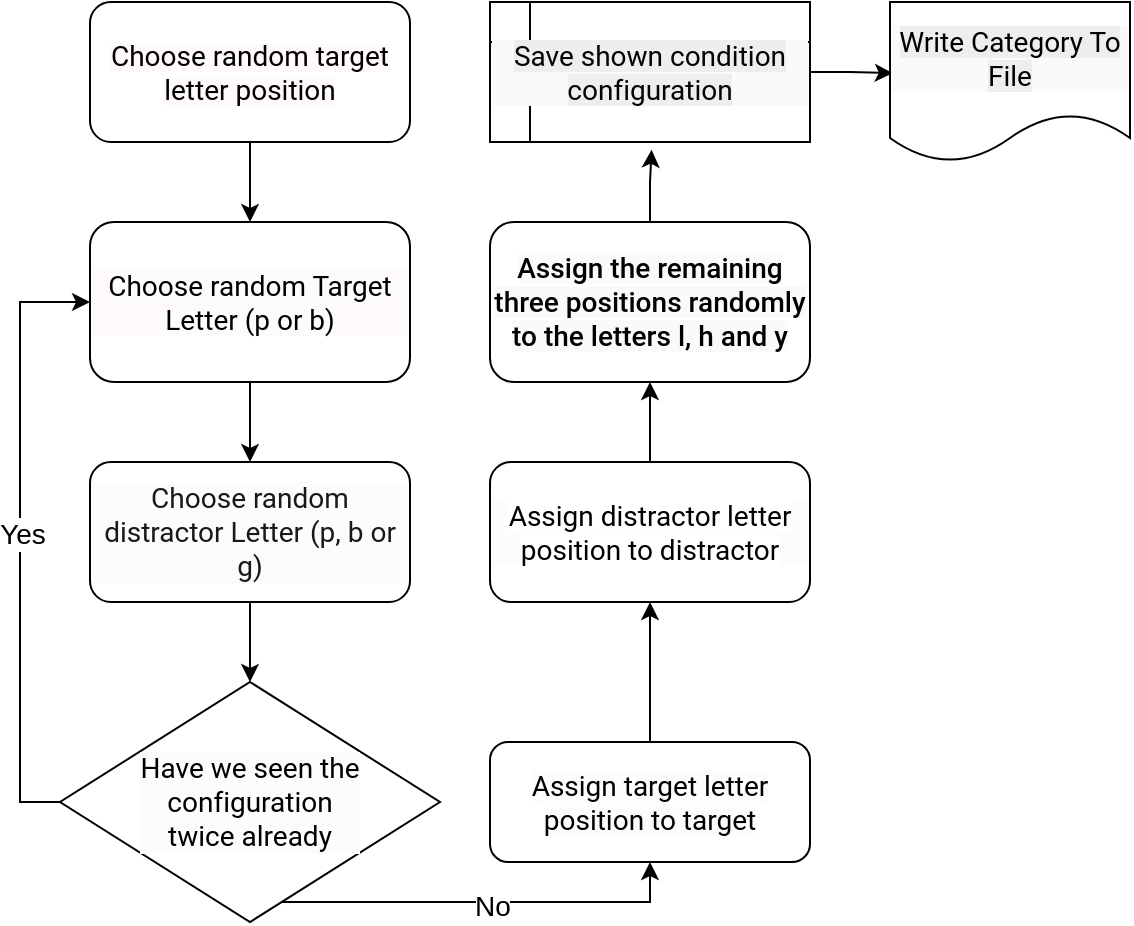 <mxfile version="20.2.2" type="device"><diagram id="C5RBs43oDa-KdzZeNtuy" name="Page-1"><mxGraphModel dx="1178" dy="609" grid="1" gridSize="10" guides="1" tooltips="1" connect="1" arrows="1" fold="1" page="1" pageScale="1" pageWidth="827" pageHeight="1169" math="0" shadow="0"><root><mxCell id="WIyWlLk6GJQsqaUBKTNV-0"/><mxCell id="WIyWlLk6GJQsqaUBKTNV-1" parent="WIyWlLk6GJQsqaUBKTNV-0"/><mxCell id="Xlbg9rV1KXzF6yNpom0w-10" style="edgeStyle=orthogonalEdgeStyle;rounded=0;orthogonalLoop=1;jettySize=auto;html=1;fontSize=14;fontColor=#000000;" edge="1" parent="WIyWlLk6GJQsqaUBKTNV-1" source="WIyWlLk6GJQsqaUBKTNV-3" target="Xlbg9rV1KXzF6yNpom0w-0"><mxGeometry relative="1" as="geometry"/></mxCell><mxCell id="WIyWlLk6GJQsqaUBKTNV-3" value="&lt;span style=&quot;font-family: Roboto, serif; font-variant-ligatures: none; background-color: rgb(255, 250, 250);&quot;&gt;&lt;font style=&quot;font-size: 14px;&quot;&gt;Choose random target letter position  &lt;/font&gt;&lt;/span&gt;" style="rounded=1;whiteSpace=wrap;html=1;fontSize=12;glass=0;strokeWidth=1;shadow=0;" parent="WIyWlLk6GJQsqaUBKTNV-1" vertex="1"><mxGeometry x="160" y="100" width="160" height="70" as="geometry"/></mxCell><mxCell id="Xlbg9rV1KXzF6yNpom0w-11" style="edgeStyle=orthogonalEdgeStyle;rounded=0;orthogonalLoop=1;jettySize=auto;html=1;entryX=0.5;entryY=0;entryDx=0;entryDy=0;fontSize=14;fontColor=#000000;" edge="1" parent="WIyWlLk6GJQsqaUBKTNV-1" source="Xlbg9rV1KXzF6yNpom0w-0" target="Xlbg9rV1KXzF6yNpom0w-2"><mxGeometry relative="1" as="geometry"/></mxCell><mxCell id="Xlbg9rV1KXzF6yNpom0w-0" value="&lt;span style=&quot;font-family: Roboto, serif; font-variant-ligatures: none; background-color: rgb(252, 252, 252);&quot;&gt;&lt;font style=&quot;font-size: 14px;&quot;&gt;Choose random Target Letter (p or b)&lt;/font&gt;&lt;/span&gt;" style="rounded=1;whiteSpace=wrap;html=1;labelBackgroundColor=#FFFAFA;" vertex="1" parent="WIyWlLk6GJQsqaUBKTNV-1"><mxGeometry x="160" y="210" width="160" height="80" as="geometry"/></mxCell><mxCell id="Xlbg9rV1KXzF6yNpom0w-12" style="edgeStyle=orthogonalEdgeStyle;rounded=0;orthogonalLoop=1;jettySize=auto;html=1;entryX=0.5;entryY=0;entryDx=0;entryDy=0;fontSize=14;fontColor=#000000;" edge="1" parent="WIyWlLk6GJQsqaUBKTNV-1" source="Xlbg9rV1KXzF6yNpom0w-2" target="Xlbg9rV1KXzF6yNpom0w-3"><mxGeometry relative="1" as="geometry"/></mxCell><mxCell id="Xlbg9rV1KXzF6yNpom0w-2" value="&lt;span style=&quot;font-family: Roboto, serif; font-variant-ligatures: none; background-color: rgb(252, 252, 252);&quot;&gt;&lt;font style=&quot;font-size: 14px;&quot; color=&quot;#191919&quot;&gt;Choose random distractor Letter (p, b or g)&lt;/font&gt;&lt;/span&gt;" style="rounded=1;whiteSpace=wrap;html=1;labelBackgroundColor=#FCFCFC;fontColor=#000000;" vertex="1" parent="WIyWlLk6GJQsqaUBKTNV-1"><mxGeometry x="160" y="330" width="160" height="70" as="geometry"/></mxCell><mxCell id="Xlbg9rV1KXzF6yNpom0w-13" style="edgeStyle=orthogonalEdgeStyle;rounded=0;orthogonalLoop=1;jettySize=auto;html=1;entryX=0;entryY=0.5;entryDx=0;entryDy=0;fontSize=14;fontColor=#000000;" edge="1" parent="WIyWlLk6GJQsqaUBKTNV-1" source="Xlbg9rV1KXzF6yNpom0w-3" target="Xlbg9rV1KXzF6yNpom0w-0"><mxGeometry relative="1" as="geometry"><Array as="points"><mxPoint x="125" y="500"/><mxPoint x="125" y="250"/></Array></mxGeometry></mxCell><mxCell id="Xlbg9rV1KXzF6yNpom0w-14" value="Yes" style="edgeLabel;html=1;align=center;verticalAlign=middle;resizable=0;points=[];fontSize=14;fontColor=#000000;" vertex="1" connectable="0" parent="Xlbg9rV1KXzF6yNpom0w-13"><mxGeometry x="0.27" y="-1" relative="1" as="geometry"><mxPoint y="39" as="offset"/></mxGeometry></mxCell><mxCell id="Xlbg9rV1KXzF6yNpom0w-17" style="edgeStyle=orthogonalEdgeStyle;rounded=0;orthogonalLoop=1;jettySize=auto;html=1;entryX=0.5;entryY=1;entryDx=0;entryDy=0;fontSize=14;fontColor=#000000;" edge="1" parent="WIyWlLk6GJQsqaUBKTNV-1" source="Xlbg9rV1KXzF6yNpom0w-3" target="Xlbg9rV1KXzF6yNpom0w-4"><mxGeometry relative="1" as="geometry"><Array as="points"><mxPoint x="440" y="550"/></Array></mxGeometry></mxCell><mxCell id="Xlbg9rV1KXzF6yNpom0w-18" value="No" style="edgeLabel;html=1;align=center;verticalAlign=middle;resizable=0;points=[];fontSize=14;fontColor=#000000;" vertex="1" connectable="0" parent="Xlbg9rV1KXzF6yNpom0w-17"><mxGeometry x="0.029" y="-2" relative="1" as="geometry"><mxPoint as="offset"/></mxGeometry></mxCell><mxCell id="Xlbg9rV1KXzF6yNpom0w-3" value="&lt;span style=&quot;font-family: Roboto, serif; font-variant-ligatures: none;&quot;&gt;&lt;font style=&quot;font-size: 14px;&quot; color=&quot;#000000&quot;&gt;Have we seen the &lt;br&gt;configuration&lt;br&gt;twice already&lt;/font&gt;&lt;/span&gt;" style="rhombus;whiteSpace=wrap;html=1;labelBackgroundColor=#FCFCFC;fontColor=#191919;" vertex="1" parent="WIyWlLk6GJQsqaUBKTNV-1"><mxGeometry x="145" y="440" width="190" height="120" as="geometry"/></mxCell><mxCell id="Xlbg9rV1KXzF6yNpom0w-19" style="edgeStyle=orthogonalEdgeStyle;rounded=0;orthogonalLoop=1;jettySize=auto;html=1;entryX=0.5;entryY=1;entryDx=0;entryDy=0;fontSize=14;fontColor=#000000;" edge="1" parent="WIyWlLk6GJQsqaUBKTNV-1" source="Xlbg9rV1KXzF6yNpom0w-4" target="Xlbg9rV1KXzF6yNpom0w-5"><mxGeometry relative="1" as="geometry"/></mxCell><mxCell id="Xlbg9rV1KXzF6yNpom0w-4" value="&lt;span style=&quot;font-family: Roboto, serif; font-variant-ligatures: none; background-color: rgb(252, 252, 252);&quot;&gt;&lt;font style=&quot;font-size: 14px;&quot;&gt;Assign target letter position to target &lt;/font&gt;&lt;/span&gt;" style="rounded=1;whiteSpace=wrap;html=1;labelBackgroundColor=none;fontSize=14;fontColor=#000000;" vertex="1" parent="WIyWlLk6GJQsqaUBKTNV-1"><mxGeometry x="360" y="470" width="160" height="60" as="geometry"/></mxCell><mxCell id="Xlbg9rV1KXzF6yNpom0w-20" style="edgeStyle=orthogonalEdgeStyle;rounded=0;orthogonalLoop=1;jettySize=auto;html=1;entryX=0.5;entryY=1;entryDx=0;entryDy=0;fontSize=14;fontColor=#000000;" edge="1" parent="WIyWlLk6GJQsqaUBKTNV-1" source="Xlbg9rV1KXzF6yNpom0w-5" target="Xlbg9rV1KXzF6yNpom0w-6"><mxGeometry relative="1" as="geometry"/></mxCell><mxCell id="Xlbg9rV1KXzF6yNpom0w-5" value="&lt;span style=&quot;font-family: Roboto, serif; font-variant-ligatures: none; background-color: rgb(255, 255, 255);&quot;&gt;&lt;font style=&quot;font-size: 14px;&quot;&gt;Assign distractor letter position to distractor &lt;/font&gt;&lt;/span&gt;" style="rounded=1;whiteSpace=wrap;html=1;labelBackgroundColor=#FCFCFC;fontSize=14;fontColor=#000000;" vertex="1" parent="WIyWlLk6GJQsqaUBKTNV-1"><mxGeometry x="360" y="330" width="160" height="70" as="geometry"/></mxCell><mxCell id="Xlbg9rV1KXzF6yNpom0w-21" style="edgeStyle=orthogonalEdgeStyle;rounded=0;orthogonalLoop=1;jettySize=auto;html=1;entryX=0.505;entryY=1.055;entryDx=0;entryDy=0;entryPerimeter=0;fontSize=14;fontColor=#000000;" edge="1" parent="WIyWlLk6GJQsqaUBKTNV-1" source="Xlbg9rV1KXzF6yNpom0w-6" target="Xlbg9rV1KXzF6yNpom0w-8"><mxGeometry relative="1" as="geometry"/></mxCell><mxCell id="Xlbg9rV1KXzF6yNpom0w-6" value="&lt;font style=&quot;font-size: 14px;&quot;&gt;&lt;span style=&quot;background-color: rgb(250, 250, 250);&quot;&gt;&lt;span style=&quot;font-family: Roboto, serif; font-style: normal; font-variant-ligatures: none; font-variant-caps: normal; font-weight: 500; letter-spacing: normal; orphans: 2; text-align: center; text-indent: 0px; text-transform: none; widows: 2; word-spacing: 0px; -webkit-text-stroke-width: 0px; text-decoration-thickness: initial; text-decoration-style: initial; text-decoration-color: initial; float: none; display: inline !important;&quot;&gt;Assign the remaining three positions randomly to the letters l, h and y&lt;/span&gt;&lt;/span&gt;&lt;br&gt;&lt;/font&gt;" style="rounded=1;whiteSpace=wrap;html=1;labelBackgroundColor=#FFFFFF;fontSize=14;fontColor=#000000;" vertex="1" parent="WIyWlLk6GJQsqaUBKTNV-1"><mxGeometry x="360" y="210" width="160" height="80" as="geometry"/></mxCell><mxCell id="Xlbg9rV1KXzF6yNpom0w-22" style="edgeStyle=orthogonalEdgeStyle;rounded=0;orthogonalLoop=1;jettySize=auto;html=1;entryX=0.012;entryY=0.445;entryDx=0;entryDy=0;entryPerimeter=0;fontSize=14;fontColor=#000000;" edge="1" parent="WIyWlLk6GJQsqaUBKTNV-1" source="Xlbg9rV1KXzF6yNpom0w-8" target="Xlbg9rV1KXzF6yNpom0w-9"><mxGeometry relative="1" as="geometry"/></mxCell><mxCell id="Xlbg9rV1KXzF6yNpom0w-8" value="&lt;span style=&quot;font-family: Roboto, serif; font-variant-ligatures: none; background-color: rgb(238, 238, 238);&quot;&gt;Save shown condition configuration&lt;/span&gt;" style="shape=internalStorage;whiteSpace=wrap;html=1;backgroundOutline=1;labelBackgroundColor=#FAFAFA;fontSize=14;fontColor=#050505;" vertex="1" parent="WIyWlLk6GJQsqaUBKTNV-1"><mxGeometry x="360" y="100" width="160" height="70" as="geometry"/></mxCell><mxCell id="Xlbg9rV1KXzF6yNpom0w-9" value="&lt;span style=&quot;font-family: Roboto, serif; font-variant-ligatures: none; background-color: rgb(238, 238, 238);&quot;&gt;&lt;font color=&quot;#000000&quot; style=&quot;font-size: 14px;&quot;&gt;Write Category To File &lt;/font&gt;&lt;/span&gt;" style="shape=document;whiteSpace=wrap;html=1;boundedLbl=1;labelBackgroundColor=#FAFAFA;fontSize=14;fontColor=#050505;" vertex="1" parent="WIyWlLk6GJQsqaUBKTNV-1"><mxGeometry x="560" y="100" width="120" height="80" as="geometry"/></mxCell></root></mxGraphModel></diagram></mxfile>